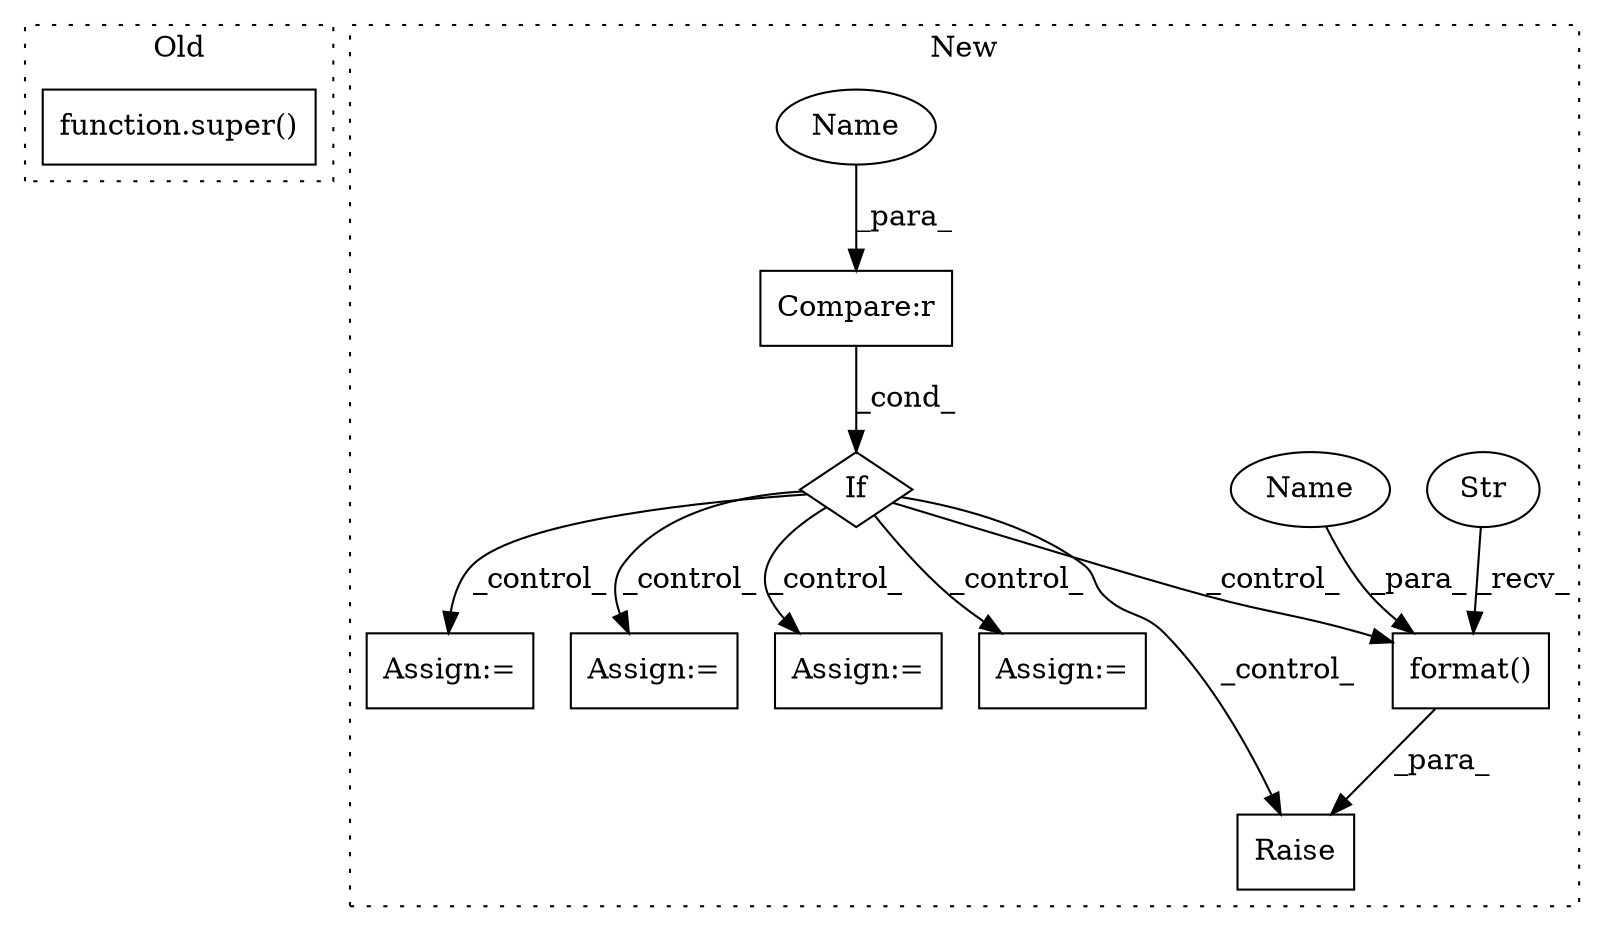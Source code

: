 digraph G {
subgraph cluster0 {
1 [label="function.super()" a="75" s="2072,2090" l="6,1" shape="box"];
label = "Old";
style="dotted";
}
subgraph cluster1 {
2 [label="format()" a="75" s="3323,3451" l="124,1" shape="box"];
3 [label="Str" a="66" s="3323" l="71" shape="ellipse"];
4 [label="If" a="96" s="3245" l="3" shape="diamond"];
5 [label="Compare:r" a="40" s="3248" l="45" shape="box"];
6 [label="Raise" a="91" s="3308" l="6" shape="box"];
7 [label="Assign:=" a="68" s="3482" l="3" shape="box"];
8 [label="Assign:=" a="68" s="3681" l="3" shape="box"];
9 [label="Assign:=" a="68" s="3720" l="3" shape="box"];
10 [label="Assign:=" a="68" s="3518" l="3" shape="box"];
11 [label="Name" a="87" s="3447" l="4" shape="ellipse"];
12 [label="Name" a="87" s="3248" l="4" shape="ellipse"];
label = "New";
style="dotted";
}
2 -> 6 [label="_para_"];
3 -> 2 [label="_recv_"];
4 -> 9 [label="_control_"];
4 -> 2 [label="_control_"];
4 -> 10 [label="_control_"];
4 -> 8 [label="_control_"];
4 -> 6 [label="_control_"];
4 -> 7 [label="_control_"];
5 -> 4 [label="_cond_"];
11 -> 2 [label="_para_"];
12 -> 5 [label="_para_"];
}